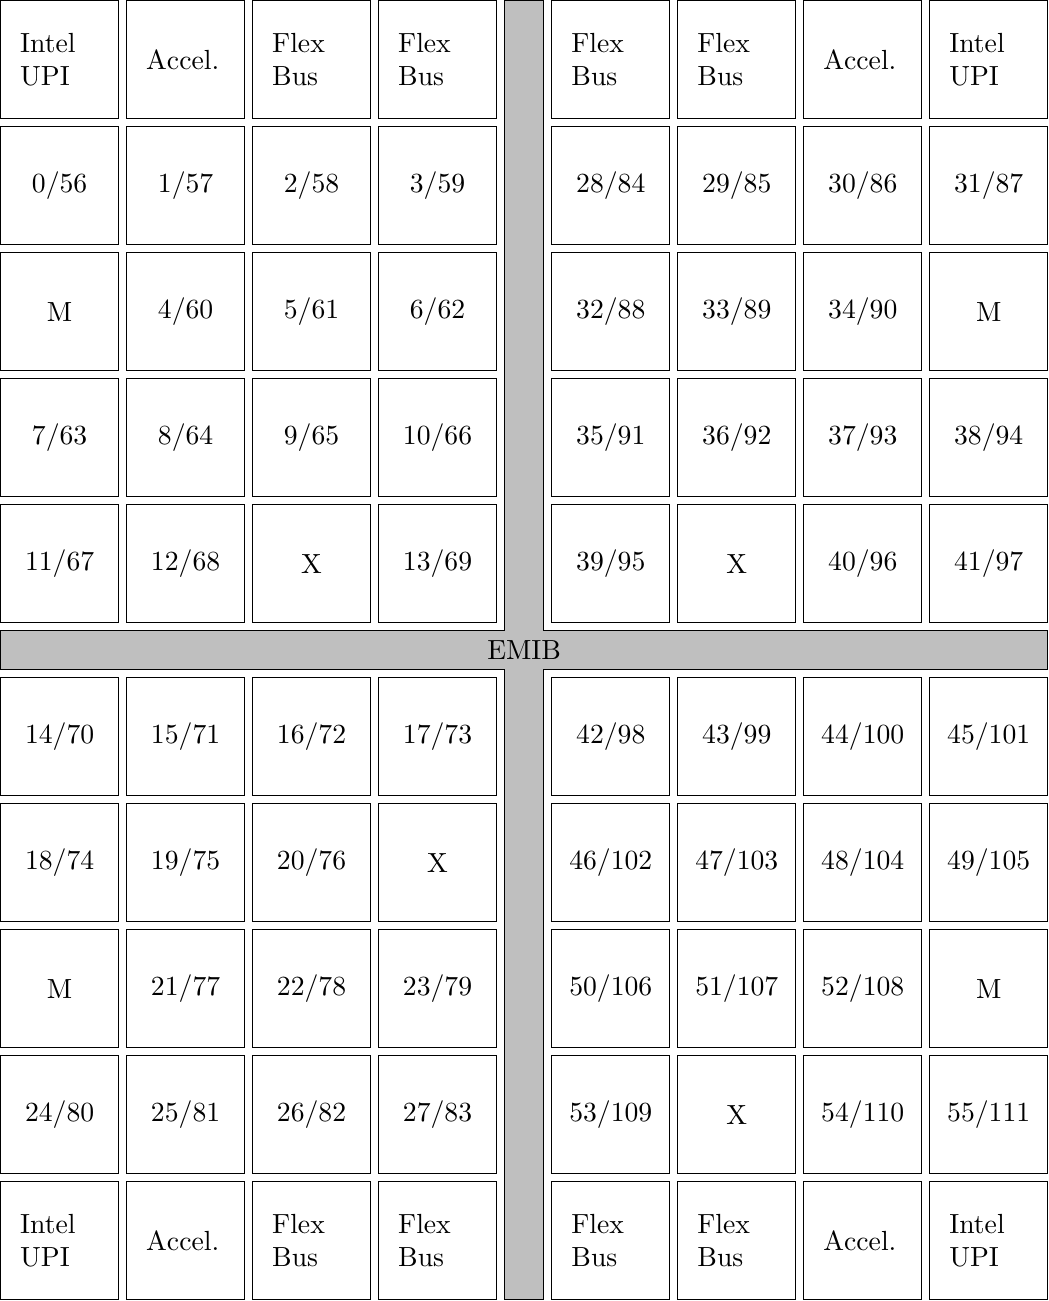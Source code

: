 \documentclass{standalone}
\usepackage{tikz}

\begin{document}
\begin{tikzpicture}
\node[draw,text width=1cm,minimum height=1.5cm,minimum width=1.5cm,anchor=center] at (0.0,15.0) {Intel UPI};
\node[draw,text width=1cm,minimum height=1.5cm,minimum width=1.5cm,anchor=center] at (1.6,15.0) {Accel.};
\node[draw,text width=1cm,minimum height=1.5cm,minimum width=1.5cm,anchor=center] at (3.2,15.0) {Flex Bus};
\node[draw,text width=1cm,minimum height=1.5cm,minimum width=1.5cm,anchor=center] at (4.8,15.0) {Flex Bus};
\node[draw,minimum height=1.5cm,minimum width=1.5cm,anchor=center] at (0.0,8.6) {11/67};
\node[draw,minimum height=1.5cm,minimum width=1.5cm,anchor=center] at (0.0,10.2) {7/63};
\node[draw,minimum height=1.5cm,minimum width=1.5cm,anchor=center] at (0.0,11.8) {M};
\node[draw,minimum height=1.5cm,minimum width=1.5cm,anchor=center] at (0.0,13.4) {0/56};
\node[draw,minimum height=1.5cm,minimum width=1.5cm,anchor=center] at (1.6,8.6) {12/68};
\node[draw,minimum height=1.5cm,minimum width=1.5cm,anchor=center] at (1.6,10.2) {8/64};
\node[draw,minimum height=1.5cm,minimum width=1.5cm,anchor=center] at (1.6,11.8) {4/60};
\node[draw,minimum height=1.5cm,minimum width=1.5cm,anchor=center] at (1.6,13.4) {1/57};
\node[draw,minimum height=1.5cm,minimum width=1.5cm,anchor=center] at (3.2,8.6) {X};
\node[draw,minimum height=1.5cm,minimum width=1.5cm,anchor=center] at (3.2,10.2) {9/65};
\node[draw,minimum height=1.5cm,minimum width=1.5cm,anchor=center] at (3.2,11.8) {5/61};
\node[draw,minimum height=1.5cm,minimum width=1.5cm,anchor=center] at (3.2,13.4) {2/58};
\node[draw,minimum height=1.5cm,minimum width=1.5cm,anchor=center] at (4.8,8.6) {13/69};
\node[draw,minimum height=1.5cm,minimum width=1.5cm,anchor=center] at (4.8,10.2) {10/66};
\node[draw,minimum height=1.5cm,minimum width=1.5cm,anchor=center] at (4.8,11.8) {6/62};
\node[draw,minimum height=1.5cm,minimum width=1.5cm,anchor=center] at (4.8,13.4) {3/59};
\node[draw,text width=1cm,minimum height=1.5cm,minimum width=1.5cm,anchor=center] at (0.0,0.0) {Intel UPI};
\node[draw,text width=1cm,minimum height=1.5cm,minimum width=1.5cm,anchor=center] at (1.6,0.0) {Accel.};
\node[draw,text width=1cm,minimum height=1.5cm,minimum width=1.5cm,anchor=center] at (3.2,0.0) {Flex Bus};
\node[draw,text width=1cm,minimum height=1.5cm,minimum width=1.5cm,anchor=center] at (4.8,0.0) {Flex Bus};
\node[draw,minimum height=1.5cm,minimum width=1.5cm,anchor=center] at (0.0,1.6) {24/80};
\node[draw,minimum height=1.5cm,minimum width=1.5cm,anchor=center] at (0.0,3.2) {M};
\node[draw,minimum height=1.5cm,minimum width=1.5cm,anchor=center] at (0.0,4.8) {18/74};
\node[draw,minimum height=1.5cm,minimum width=1.5cm,anchor=center] at (0.0,6.4) {14/70};
\node[draw,minimum height=1.5cm,minimum width=1.5cm,anchor=center] at (1.6,1.6) {25/81};
\node[draw,minimum height=1.5cm,minimum width=1.5cm,anchor=center] at (1.6,3.2) {21/77};
\node[draw,minimum height=1.5cm,minimum width=1.5cm,anchor=center] at (1.6,4.8) {19/75};
\node[draw,minimum height=1.5cm,minimum width=1.5cm,anchor=center] at (1.6,6.4) {15/71};
\node[draw,minimum height=1.5cm,minimum width=1.5cm,anchor=center] at (3.2,1.6) {26/82};
\node[draw,minimum height=1.5cm,minimum width=1.5cm,anchor=center] at (3.2,3.2) {22/78};
\node[draw,minimum height=1.5cm,minimum width=1.5cm,anchor=center] at (3.2,4.8) {20/76};
\node[draw,minimum height=1.5cm,minimum width=1.5cm,anchor=center] at (3.2,6.4) {16/72};
\node[draw,minimum height=1.5cm,minimum width=1.5cm,anchor=center] at (4.8,1.6) {27/83};
\node[draw,minimum height=1.5cm,minimum width=1.5cm,anchor=center] at (4.8,3.2) {23/79};
\node[draw,minimum height=1.5cm,minimum width=1.5cm,anchor=center] at (4.8,4.8) {X};
\node[draw,minimum height=1.5cm,minimum width=1.5cm,anchor=center] at (4.8,6.4) {17/73};
\node[draw,text width=1cm,minimum height=1.5cm,minimum width=1.5cm,anchor=center] at (11.8,15.0) {Intel UPI};
\node[draw,text width=1cm,minimum height=1.5cm,minimum width=1.5cm,anchor=center] at (10.2,15.0) {Accel.};
\node[draw,text width=1cm,minimum height=1.5cm,minimum width=1.5cm,anchor=center] at (8.6,15.0) {Flex Bus};
\node[draw,text width=1cm,minimum height=1.5cm,minimum width=1.5cm,anchor=center] at (7.0,15.0) {Flex Bus};
\node[draw,minimum height=1.5cm,minimum width=1.5cm,anchor=center] at (7.0,8.6) {39/95};
\node[draw,minimum height=1.5cm,minimum width=1.5cm,anchor=center] at (7.0,10.2) {35/91};
\node[draw,minimum height=1.5cm,minimum width=1.5cm,anchor=center] at (7.0,11.8) {32/88};
\node[draw,minimum height=1.5cm,minimum width=1.5cm,anchor=center] at (7.0,13.4) {28/84};
\node[draw,minimum height=1.5cm,minimum width=1.5cm,anchor=center] at (8.6,8.6) {X};
\node[draw,minimum height=1.5cm,minimum width=1.5cm,anchor=center] at (8.6,10.2) {36/92};
\node[draw,minimum height=1.5cm,minimum width=1.5cm,anchor=center] at (8.6,11.8) {33/89};
\node[draw,minimum height=1.5cm,minimum width=1.5cm,anchor=center] at (8.6,13.4) {29/85};
\node[draw,minimum height=1.5cm,minimum width=1.5cm,anchor=center] at (10.2,8.6) {40/96};
\node[draw,minimum height=1.5cm,minimum width=1.5cm,anchor=center] at (10.2,10.2) {37/93};
\node[draw,minimum height=1.5cm,minimum width=1.5cm,anchor=center] at (10.2,11.8) {34/90};
\node[draw,minimum height=1.5cm,minimum width=1.5cm,anchor=center] at (10.2,13.4) {30/86};
\node[draw,minimum height=1.5cm,minimum width=1.5cm,anchor=center] at (11.8,8.6) {41/97};
\node[draw,minimum height=1.5cm,minimum width=1.5cm,anchor=center] at (11.8,10.2) {38/94};
\node[draw,minimum height=1.5cm,minimum width=1.5cm,anchor=center] at (11.8,11.8) {M};
\node[draw,minimum height=1.5cm,minimum width=1.5cm,anchor=center] at (11.8,13.4) {31/87};
\node[draw,text width=1cm,minimum height=1.5cm,minimum width=1.5cm,anchor=center] at (11.8,0.0) {Intel UPI};
\node[draw,text width=1cm,minimum height=1.5cm,minimum width=1.5cm,anchor=center] at (10.2,0.0) {Accel.};
\node[draw,text width=1cm,minimum height=1.5cm,minimum width=1.5cm,anchor=center] at (8.6,0.0) {Flex Bus};
\node[draw,text width=1cm,minimum height=1.5cm,minimum width=1.5cm,anchor=center] at (7.0,0.0) {Flex Bus};
\node[draw,minimum height=1.5cm,minimum width=1.5cm,anchor=center] at (7.0,1.6) {53/109};
\node[draw,minimum height=1.5cm,minimum width=1.5cm,anchor=center] at (7.0,3.2) {50/106};
\node[draw,minimum height=1.5cm,minimum width=1.5cm,anchor=center] at (7.0,4.8) {46/102};
\node[draw,minimum height=1.5cm,minimum width=1.5cm,anchor=center] at (7.0,6.4) {42/98};
\node[draw,minimum height=1.5cm,minimum width=1.5cm,anchor=center] at (8.6,1.6) {X};
\node[draw,minimum height=1.5cm,minimum width=1.5cm,anchor=center] at (8.6,3.2) {51/107};
\node[draw,minimum height=1.5cm,minimum width=1.5cm,anchor=center] at (8.6,4.8) {47/103};
\node[draw,minimum height=1.5cm,minimum width=1.5cm,anchor=center] at (8.6,6.4) {43/99};
\node[draw,minimum height=1.5cm,minimum width=1.5cm,anchor=center] at (10.2,1.6) {54/110};
\node[draw,minimum height=1.5cm,minimum width=1.5cm,anchor=center] at (10.2,3.2) {52/108};
\node[draw,minimum height=1.5cm,minimum width=1.5cm,anchor=center] at (10.2,4.8) {48/104};
\node[draw,minimum height=1.5cm,minimum width=1.5cm,anchor=center] at (10.2,6.4) {44/100};
\node[draw,minimum height=1.5cm,minimum width=1.5cm,anchor=center] at (11.8,1.6) {55/111};
\node[draw,minimum height=1.5cm,minimum width=1.5cm,anchor=center] at (11.8,3.2) {M};
\node[draw,minimum height=1.5cm,minimum width=1.5cm,anchor=center] at (11.8,4.8) {49/105};
\node[draw,minimum height=1.5cm,minimum width=1.5cm,anchor=center] at (11.8,6.4) {45/101};
\draw[fill=lightgray]
          (-0.75,7.25) -- (5.65,7.25) -- (5.65,-0.75)
          -- (6.15,-0.75) -- (6.15,7.25)
          -- (12.55,7.25) -- (12.55,7.75)
          -- (6.15,7.75) -- (6.15,15.75)
          -- (5.65,15.75) -- (5.65,7.75)
          -- (-0.75,7.75) -- (-0.75,7.25);

          \node[] at (5.9,7.5){EMIB};

\end{tikzpicture}
\end{document}
